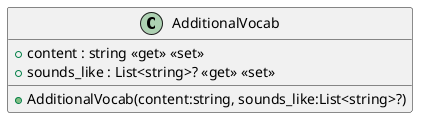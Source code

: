 @startuml
class AdditionalVocab {
    + content : string <<get>> <<set>>
    + sounds_like : List<string>? <<get>> <<set>>
    + AdditionalVocab(content:string, sounds_like:List<string>?)
}
@enduml
